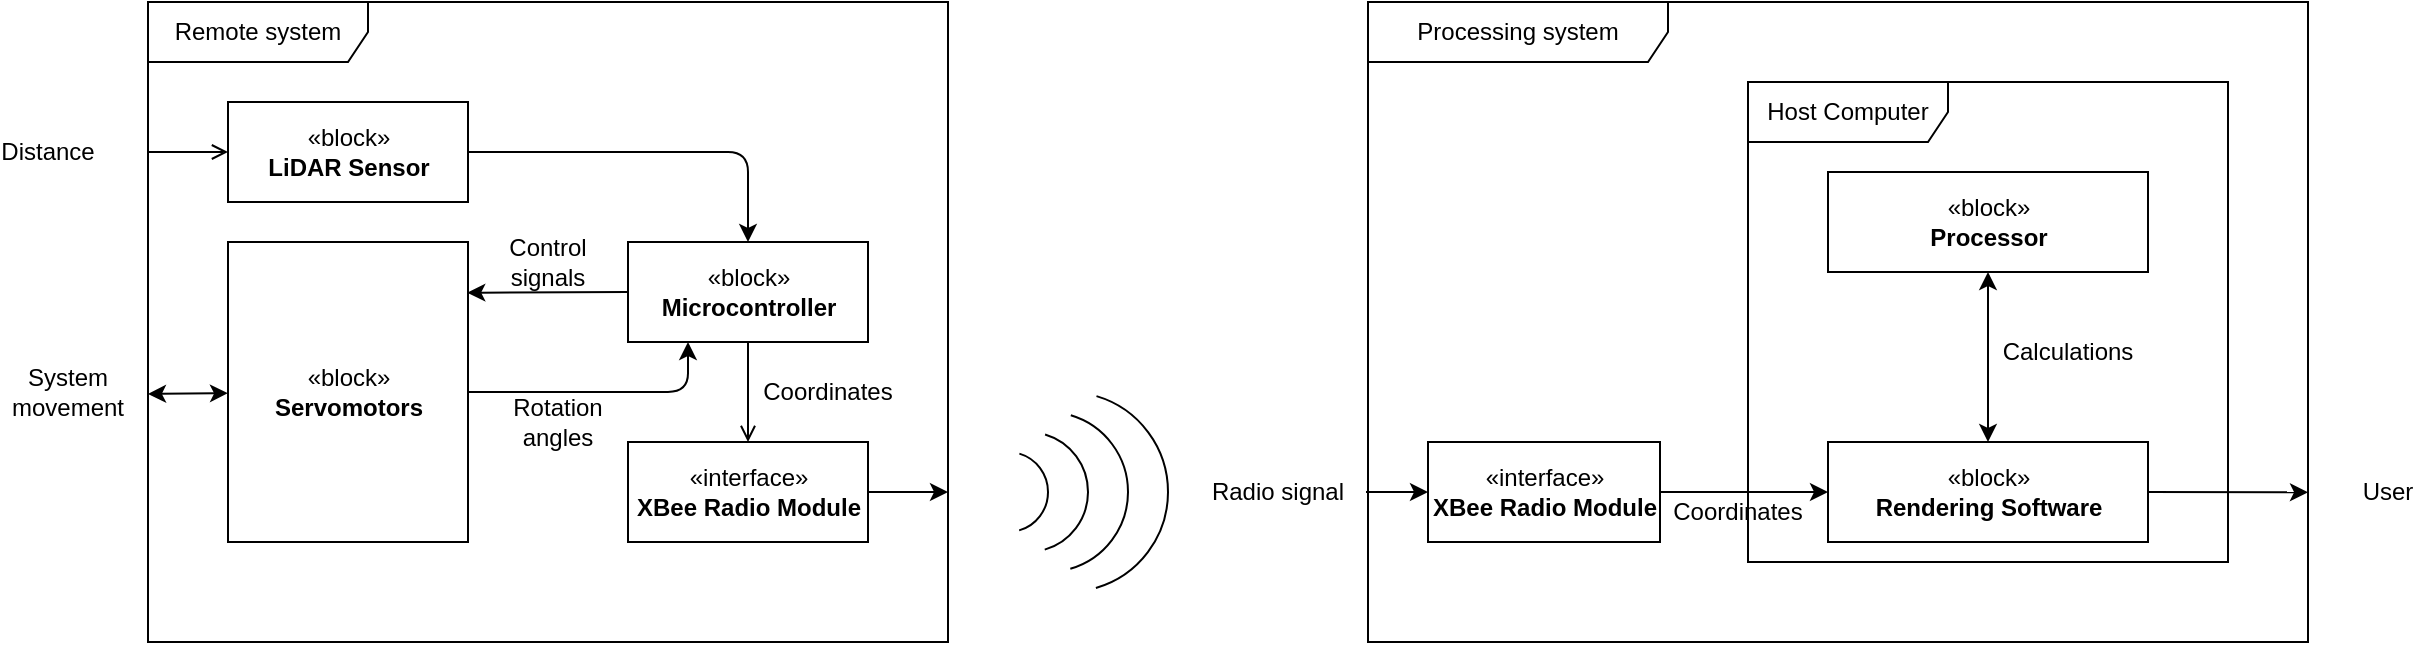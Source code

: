 <mxfile version="26.0.16">
  <diagram id="rNvz5T3x3AGBbH8v8KJn" name="Page-1">
    <mxGraphModel dx="695" dy="881" grid="1" gridSize="10" guides="1" tooltips="1" connect="1" arrows="1" fold="1" page="1" pageScale="1" pageWidth="827" pageHeight="1169" math="0" shadow="0">
      <root>
        <mxCell id="0" />
        <mxCell id="1" parent="0" />
        <mxCell id="C9NLg8bu5e6so61kfnxG-1" value="Remote system" style="shape=umlFrame;whiteSpace=wrap;html=1;width=110;height=30;" parent="1" vertex="1">
          <mxGeometry x="80" y="40" width="400" height="320" as="geometry" />
        </mxCell>
        <mxCell id="C9NLg8bu5e6so61kfnxG-4" value="«block»&lt;br&gt;&lt;b&gt;LiDAR Sensor&lt;/b&gt;" style="html=1;" parent="1" vertex="1">
          <mxGeometry x="120" y="90" width="120" height="50" as="geometry" />
        </mxCell>
        <mxCell id="C9NLg8bu5e6so61kfnxG-9" value="" style="endArrow=open;html=1;entryX=0;entryY=0.5;entryDx=0;entryDy=0;endFill=0;" parent="1" target="C9NLg8bu5e6so61kfnxG-4" edge="1">
          <mxGeometry width="50" height="50" relative="1" as="geometry">
            <mxPoint x="80" y="115" as="sourcePoint" />
            <mxPoint x="130" y="190" as="targetPoint" />
          </mxGeometry>
        </mxCell>
        <mxCell id="C9NLg8bu5e6so61kfnxG-10" value="Distance" style="text;html=1;strokeColor=none;fillColor=none;align=center;verticalAlign=middle;whiteSpace=wrap;rounded=0;" parent="1" vertex="1">
          <mxGeometry x="10" y="105" width="40" height="20" as="geometry" />
        </mxCell>
        <mxCell id="C9NLg8bu5e6so61kfnxG-15" value="" style="edgeStyle=orthogonalEdgeStyle;rounded=0;orthogonalLoop=1;jettySize=auto;html=1;endArrow=open;endFill=0;strokeColor=#000000;" parent="1" source="C9NLg8bu5e6so61kfnxG-12" target="C9NLg8bu5e6so61kfnxG-13" edge="1">
          <mxGeometry relative="1" as="geometry" />
        </mxCell>
        <mxCell id="C9NLg8bu5e6so61kfnxG-12" value="«block»&lt;br&gt;&lt;b&gt;Microcontroller&lt;/b&gt;" style="html=1;" parent="1" vertex="1">
          <mxGeometry x="320" y="160" width="120" height="50" as="geometry" />
        </mxCell>
        <mxCell id="C9NLg8bu5e6so61kfnxG-13" value="«interface»&lt;br&gt;&lt;b&gt;XBee Radio Module&lt;/b&gt;" style="html=1;" parent="1" vertex="1">
          <mxGeometry x="320" y="260" width="120" height="50" as="geometry" />
        </mxCell>
        <mxCell id="C9NLg8bu5e6so61kfnxG-14" value="" style="endArrow=classic;html=1;strokeColor=#000000;exitX=1;exitY=0.5;exitDx=0;exitDy=0;" parent="1" source="C9NLg8bu5e6so61kfnxG-13" edge="1">
          <mxGeometry width="50" height="50" relative="1" as="geometry">
            <mxPoint x="390" y="350" as="sourcePoint" />
            <mxPoint x="480" y="285" as="targetPoint" />
          </mxGeometry>
        </mxCell>
        <mxCell id="C9NLg8bu5e6so61kfnxG-16" value="Processing system" style="shape=umlFrame;whiteSpace=wrap;html=1;width=150;height=30;" parent="1" vertex="1">
          <mxGeometry x="690" y="40" width="470" height="320" as="geometry" />
        </mxCell>
        <mxCell id="C9NLg8bu5e6so61kfnxG-17" value="«interface»&lt;br&gt;&lt;b&gt;XBee Radio Module&lt;/b&gt;" style="html=1;" parent="1" vertex="1">
          <mxGeometry x="720" y="260" width="116" height="50" as="geometry" />
        </mxCell>
        <mxCell id="C9NLg8bu5e6so61kfnxG-19" value="" style="endArrow=classic;html=1;strokeColor=#000000;entryX=0;entryY=0.5;entryDx=0;entryDy=0;" parent="1" target="C9NLg8bu5e6so61kfnxG-17" edge="1">
          <mxGeometry width="50" height="50" relative="1" as="geometry">
            <mxPoint x="689" y="285" as="sourcePoint" />
            <mxPoint x="670" y="270" as="targetPoint" />
          </mxGeometry>
        </mxCell>
        <mxCell id="C9NLg8bu5e6so61kfnxG-23" value="" style="verticalLabelPosition=bottom;verticalAlign=top;html=1;shape=mxgraph.basic.arc;startAngle=0.546;endAngle=0.955;rotation=-180;" parent="1" vertex="1">
          <mxGeometry x="490" y="235" width="100" height="100" as="geometry" />
        </mxCell>
        <mxCell id="C9NLg8bu5e6so61kfnxG-26" value="" style="verticalLabelPosition=bottom;verticalAlign=top;html=1;shape=mxgraph.basic.arc;startAngle=0.546;endAngle=0.955;rotation=-180;" parent="1" vertex="1">
          <mxGeometry x="490" y="245" width="80" height="80" as="geometry" />
        </mxCell>
        <mxCell id="C9NLg8bu5e6so61kfnxG-27" value="" style="verticalLabelPosition=bottom;verticalAlign=top;html=1;shape=mxgraph.basic.arc;startAngle=0.546;endAngle=0.955;rotation=-180;" parent="1" vertex="1">
          <mxGeometry x="490" y="255" width="60" height="60" as="geometry" />
        </mxCell>
        <mxCell id="C9NLg8bu5e6so61kfnxG-28" value="" style="verticalLabelPosition=bottom;verticalAlign=top;html=1;shape=mxgraph.basic.arc;startAngle=0.546;endAngle=0.955;rotation=-180;" parent="1" vertex="1">
          <mxGeometry x="490" y="265" width="40" height="40" as="geometry" />
        </mxCell>
        <mxCell id="C9NLg8bu5e6so61kfnxG-29" value="Radio signal" style="text;html=1;strokeColor=none;fillColor=none;align=center;verticalAlign=middle;whiteSpace=wrap;rounded=0;" parent="1" vertex="1">
          <mxGeometry x="600" y="275" width="90" height="20" as="geometry" />
        </mxCell>
        <mxCell id="C9NLg8bu5e6so61kfnxG-30" value="«block»&lt;br&gt;&lt;b&gt;Servomotors&lt;/b&gt;" style="html=1;" parent="1" vertex="1">
          <mxGeometry x="120" y="160" width="120" height="150" as="geometry" />
        </mxCell>
        <mxCell id="C9NLg8bu5e6so61kfnxG-31" value="" style="endArrow=classic;startArrow=classic;html=1;strokeColor=#000000;" parent="1" target="C9NLg8bu5e6so61kfnxG-30" edge="1">
          <mxGeometry width="50" height="50" relative="1" as="geometry">
            <mxPoint x="80" y="236" as="sourcePoint" />
            <mxPoint x="300" y="280" as="targetPoint" />
          </mxGeometry>
        </mxCell>
        <mxCell id="C9NLg8bu5e6so61kfnxG-32" value="System movement" style="text;html=1;strokeColor=none;fillColor=none;align=center;verticalAlign=middle;whiteSpace=wrap;rounded=0;" parent="1" vertex="1">
          <mxGeometry x="20" y="225" width="40" height="20" as="geometry" />
        </mxCell>
        <mxCell id="C9NLg8bu5e6so61kfnxG-35" value="" style="endArrow=classic;html=1;strokeColor=#000000;exitX=0;exitY=0.5;exitDx=0;exitDy=0;entryX=0.997;entryY=0.169;entryDx=0;entryDy=0;entryPerimeter=0;" parent="1" source="C9NLg8bu5e6so61kfnxG-12" target="C9NLg8bu5e6so61kfnxG-30" edge="1">
          <mxGeometry width="50" height="50" relative="1" as="geometry">
            <mxPoint x="120" y="290" as="sourcePoint" />
            <mxPoint x="170" y="240" as="targetPoint" />
          </mxGeometry>
        </mxCell>
        <mxCell id="C9NLg8bu5e6so61kfnxG-36" value="Control signals" style="text;html=1;strokeColor=none;fillColor=none;align=center;verticalAlign=middle;whiteSpace=wrap;rounded=0;" parent="1" vertex="1">
          <mxGeometry x="260" y="160" width="40" height="20" as="geometry" />
        </mxCell>
        <mxCell id="C9NLg8bu5e6so61kfnxG-37" value="" style="endArrow=classic;html=1;strokeColor=#000000;exitX=1;exitY=0.5;exitDx=0;exitDy=0;entryX=0.25;entryY=1;entryDx=0;entryDy=0;" parent="1" source="C9NLg8bu5e6so61kfnxG-30" target="C9NLg8bu5e6so61kfnxG-12" edge="1">
          <mxGeometry width="50" height="50" relative="1" as="geometry">
            <mxPoint x="120" y="220" as="sourcePoint" />
            <mxPoint x="170" y="170" as="targetPoint" />
            <Array as="points">
              <mxPoint x="350" y="235" />
            </Array>
          </mxGeometry>
        </mxCell>
        <mxCell id="C9NLg8bu5e6so61kfnxG-38" value="Rotation angles" style="text;html=1;strokeColor=none;fillColor=none;align=center;verticalAlign=middle;whiteSpace=wrap;rounded=0;" parent="1" vertex="1">
          <mxGeometry x="250" y="240" width="70" height="20" as="geometry" />
        </mxCell>
        <mxCell id="C9NLg8bu5e6so61kfnxG-40" value="Coordinates" style="text;html=1;strokeColor=none;fillColor=none;align=center;verticalAlign=middle;whiteSpace=wrap;rounded=0;" parent="1" vertex="1">
          <mxGeometry x="400" y="225" width="40" height="20" as="geometry" />
        </mxCell>
        <mxCell id="C9NLg8bu5e6so61kfnxG-41" value="" style="endArrow=classic;html=1;strokeColor=#000000;exitX=1;exitY=0.5;exitDx=0;exitDy=0;entryX=0.5;entryY=0;entryDx=0;entryDy=0;" parent="1" source="C9NLg8bu5e6so61kfnxG-4" target="C9NLg8bu5e6so61kfnxG-12" edge="1">
          <mxGeometry width="50" height="50" relative="1" as="geometry">
            <mxPoint x="120" y="210" as="sourcePoint" />
            <mxPoint x="170" y="160" as="targetPoint" />
            <Array as="points">
              <mxPoint x="380" y="115" />
            </Array>
          </mxGeometry>
        </mxCell>
        <mxCell id="C9NLg8bu5e6so61kfnxG-44" value="Coordinates" style="text;html=1;strokeColor=none;fillColor=none;align=center;verticalAlign=middle;whiteSpace=wrap;rounded=0;" parent="1" vertex="1">
          <mxGeometry x="850" y="285" width="50" height="20" as="geometry" />
        </mxCell>
        <mxCell id="C9NLg8bu5e6so61kfnxG-47" value="Host Computer" style="shape=umlFrame;whiteSpace=wrap;html=1;width=100;height=30;" parent="1" vertex="1">
          <mxGeometry x="880" y="80" width="240" height="240" as="geometry" />
        </mxCell>
        <mxCell id="C9NLg8bu5e6so61kfnxG-49" value="«block»&lt;br&gt;&lt;b&gt;Rendering Software&lt;/b&gt;" style="html=1;" parent="1" vertex="1">
          <mxGeometry x="920" y="260" width="160" height="50" as="geometry" />
        </mxCell>
        <mxCell id="C9NLg8bu5e6so61kfnxG-50" value="«block»&lt;br&gt;&lt;b&gt;Processor&lt;/b&gt;" style="html=1;" parent="1" vertex="1">
          <mxGeometry x="920" y="125" width="160" height="50" as="geometry" />
        </mxCell>
        <mxCell id="C9NLg8bu5e6so61kfnxG-51" value="" style="endArrow=classic;html=1;strokeColor=#000000;exitX=1;exitY=0.5;exitDx=0;exitDy=0;entryX=0;entryY=0.5;entryDx=0;entryDy=0;" parent="1" source="C9NLg8bu5e6so61kfnxG-17" target="C9NLg8bu5e6so61kfnxG-49" edge="1">
          <mxGeometry width="50" height="50" relative="1" as="geometry">
            <mxPoint x="1060" y="290" as="sourcePoint" />
            <mxPoint x="1110" y="240" as="targetPoint" />
          </mxGeometry>
        </mxCell>
        <mxCell id="C9NLg8bu5e6so61kfnxG-53" value="" style="endArrow=classic;startArrow=classic;html=1;strokeColor=#000000;entryX=0.5;entryY=1;entryDx=0;entryDy=0;exitX=0.5;exitY=0;exitDx=0;exitDy=0;" parent="1" source="C9NLg8bu5e6so61kfnxG-49" target="C9NLg8bu5e6so61kfnxG-50" edge="1">
          <mxGeometry width="50" height="50" relative="1" as="geometry">
            <mxPoint x="890" y="270" as="sourcePoint" />
            <mxPoint x="940" y="220" as="targetPoint" />
          </mxGeometry>
        </mxCell>
        <mxCell id="C9NLg8bu5e6so61kfnxG-54" value="Calculations" style="text;html=1;strokeColor=none;fillColor=none;align=center;verticalAlign=middle;whiteSpace=wrap;rounded=0;" parent="1" vertex="1">
          <mxGeometry x="1020" y="205" width="40" height="20" as="geometry" />
        </mxCell>
        <mxCell id="C9NLg8bu5e6so61kfnxG-55" value="" style="endArrow=classic;html=1;strokeColor=#000000;exitX=1;exitY=0.5;exitDx=0;exitDy=0;entryX=1;entryY=0.766;entryDx=0;entryDy=0;entryPerimeter=0;" parent="1" source="C9NLg8bu5e6so61kfnxG-49" target="C9NLg8bu5e6so61kfnxG-16" edge="1">
          <mxGeometry width="50" height="50" relative="1" as="geometry">
            <mxPoint x="1130" y="270" as="sourcePoint" />
            <mxPoint x="1180" y="220" as="targetPoint" />
          </mxGeometry>
        </mxCell>
        <mxCell id="C9NLg8bu5e6so61kfnxG-56" value="User" style="text;html=1;strokeColor=none;fillColor=none;align=center;verticalAlign=middle;whiteSpace=wrap;rounded=0;" parent="1" vertex="1">
          <mxGeometry x="1180" y="275" width="40" height="20" as="geometry" />
        </mxCell>
      </root>
    </mxGraphModel>
  </diagram>
</mxfile>
